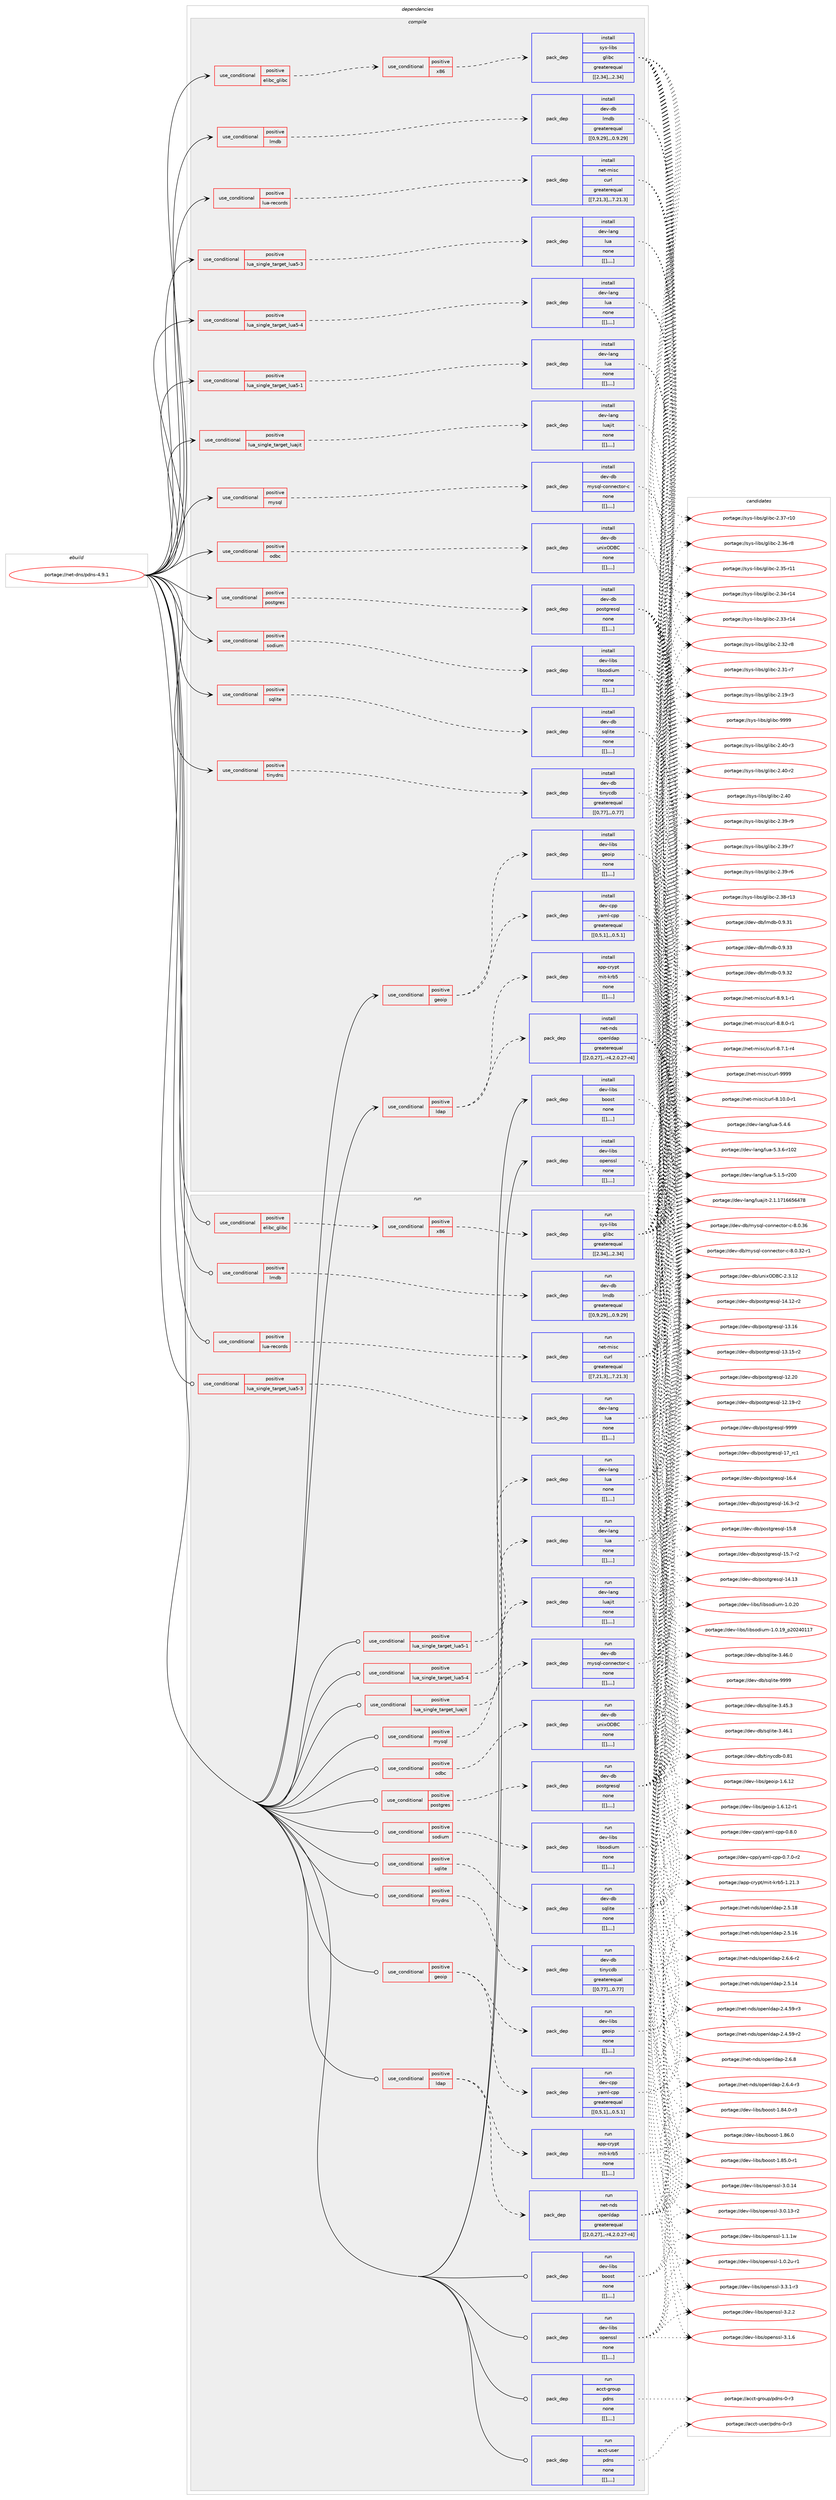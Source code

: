 digraph prolog {

# *************
# Graph options
# *************

newrank=true;
concentrate=true;
compound=true;
graph [rankdir=LR,fontname=Helvetica,fontsize=10,ranksep=1.5];#, ranksep=2.5, nodesep=0.2];
edge  [arrowhead=vee];
node  [fontname=Helvetica,fontsize=10];

# **********
# The ebuild
# **********

subgraph cluster_leftcol {
color=gray;
label=<<i>ebuild</i>>;
id [label="portage://net-dns/pdns-4.9.1", color=red, width=4, href="../net-dns/pdns-4.9.1.svg"];
}

# ****************
# The dependencies
# ****************

subgraph cluster_midcol {
color=gray;
label=<<i>dependencies</i>>;
subgraph cluster_compile {
fillcolor="#eeeeee";
style=filled;
label=<<i>compile</i>>;
subgraph cond94662 {
dependency365322 [label=<<TABLE BORDER="0" CELLBORDER="1" CELLSPACING="0" CELLPADDING="4"><TR><TD ROWSPAN="3" CELLPADDING="10">use_conditional</TD></TR><TR><TD>positive</TD></TR><TR><TD>elibc_glibc</TD></TR></TABLE>>, shape=none, color=red];
subgraph cond94663 {
dependency365323 [label=<<TABLE BORDER="0" CELLBORDER="1" CELLSPACING="0" CELLPADDING="4"><TR><TD ROWSPAN="3" CELLPADDING="10">use_conditional</TD></TR><TR><TD>positive</TD></TR><TR><TD>x86</TD></TR></TABLE>>, shape=none, color=red];
subgraph pack267907 {
dependency365324 [label=<<TABLE BORDER="0" CELLBORDER="1" CELLSPACING="0" CELLPADDING="4" WIDTH="220"><TR><TD ROWSPAN="6" CELLPADDING="30">pack_dep</TD></TR><TR><TD WIDTH="110">install</TD></TR><TR><TD>sys-libs</TD></TR><TR><TD>glibc</TD></TR><TR><TD>greaterequal</TD></TR><TR><TD>[[2,34],,,2.34]</TD></TR></TABLE>>, shape=none, color=blue];
}
dependency365323:e -> dependency365324:w [weight=20,style="dashed",arrowhead="vee"];
}
dependency365322:e -> dependency365323:w [weight=20,style="dashed",arrowhead="vee"];
}
id:e -> dependency365322:w [weight=20,style="solid",arrowhead="vee"];
subgraph cond94664 {
dependency365325 [label=<<TABLE BORDER="0" CELLBORDER="1" CELLSPACING="0" CELLPADDING="4"><TR><TD ROWSPAN="3" CELLPADDING="10">use_conditional</TD></TR><TR><TD>positive</TD></TR><TR><TD>geoip</TD></TR></TABLE>>, shape=none, color=red];
subgraph pack267908 {
dependency365326 [label=<<TABLE BORDER="0" CELLBORDER="1" CELLSPACING="0" CELLPADDING="4" WIDTH="220"><TR><TD ROWSPAN="6" CELLPADDING="30">pack_dep</TD></TR><TR><TD WIDTH="110">install</TD></TR><TR><TD>dev-cpp</TD></TR><TR><TD>yaml-cpp</TD></TR><TR><TD>greaterequal</TD></TR><TR><TD>[[0,5,1],,,0.5.1]</TD></TR></TABLE>>, shape=none, color=blue];
}
dependency365325:e -> dependency365326:w [weight=20,style="dashed",arrowhead="vee"];
subgraph pack267909 {
dependency365327 [label=<<TABLE BORDER="0" CELLBORDER="1" CELLSPACING="0" CELLPADDING="4" WIDTH="220"><TR><TD ROWSPAN="6" CELLPADDING="30">pack_dep</TD></TR><TR><TD WIDTH="110">install</TD></TR><TR><TD>dev-libs</TD></TR><TR><TD>geoip</TD></TR><TR><TD>none</TD></TR><TR><TD>[[],,,,]</TD></TR></TABLE>>, shape=none, color=blue];
}
dependency365325:e -> dependency365327:w [weight=20,style="dashed",arrowhead="vee"];
}
id:e -> dependency365325:w [weight=20,style="solid",arrowhead="vee"];
subgraph cond94665 {
dependency365328 [label=<<TABLE BORDER="0" CELLBORDER="1" CELLSPACING="0" CELLPADDING="4"><TR><TD ROWSPAN="3" CELLPADDING="10">use_conditional</TD></TR><TR><TD>positive</TD></TR><TR><TD>ldap</TD></TR></TABLE>>, shape=none, color=red];
subgraph pack267910 {
dependency365329 [label=<<TABLE BORDER="0" CELLBORDER="1" CELLSPACING="0" CELLPADDING="4" WIDTH="220"><TR><TD ROWSPAN="6" CELLPADDING="30">pack_dep</TD></TR><TR><TD WIDTH="110">install</TD></TR><TR><TD>net-nds</TD></TR><TR><TD>openldap</TD></TR><TR><TD>greaterequal</TD></TR><TR><TD>[[2,0,27],,-r4,2.0.27-r4]</TD></TR></TABLE>>, shape=none, color=blue];
}
dependency365328:e -> dependency365329:w [weight=20,style="dashed",arrowhead="vee"];
subgraph pack267911 {
dependency365330 [label=<<TABLE BORDER="0" CELLBORDER="1" CELLSPACING="0" CELLPADDING="4" WIDTH="220"><TR><TD ROWSPAN="6" CELLPADDING="30">pack_dep</TD></TR><TR><TD WIDTH="110">install</TD></TR><TR><TD>app-crypt</TD></TR><TR><TD>mit-krb5</TD></TR><TR><TD>none</TD></TR><TR><TD>[[],,,,]</TD></TR></TABLE>>, shape=none, color=blue];
}
dependency365328:e -> dependency365330:w [weight=20,style="dashed",arrowhead="vee"];
}
id:e -> dependency365328:w [weight=20,style="solid",arrowhead="vee"];
subgraph cond94666 {
dependency365331 [label=<<TABLE BORDER="0" CELLBORDER="1" CELLSPACING="0" CELLPADDING="4"><TR><TD ROWSPAN="3" CELLPADDING="10">use_conditional</TD></TR><TR><TD>positive</TD></TR><TR><TD>lmdb</TD></TR></TABLE>>, shape=none, color=red];
subgraph pack267912 {
dependency365332 [label=<<TABLE BORDER="0" CELLBORDER="1" CELLSPACING="0" CELLPADDING="4" WIDTH="220"><TR><TD ROWSPAN="6" CELLPADDING="30">pack_dep</TD></TR><TR><TD WIDTH="110">install</TD></TR><TR><TD>dev-db</TD></TR><TR><TD>lmdb</TD></TR><TR><TD>greaterequal</TD></TR><TR><TD>[[0,9,29],,,0.9.29]</TD></TR></TABLE>>, shape=none, color=blue];
}
dependency365331:e -> dependency365332:w [weight=20,style="dashed",arrowhead="vee"];
}
id:e -> dependency365331:w [weight=20,style="solid",arrowhead="vee"];
subgraph cond94667 {
dependency365333 [label=<<TABLE BORDER="0" CELLBORDER="1" CELLSPACING="0" CELLPADDING="4"><TR><TD ROWSPAN="3" CELLPADDING="10">use_conditional</TD></TR><TR><TD>positive</TD></TR><TR><TD>lua-records</TD></TR></TABLE>>, shape=none, color=red];
subgraph pack267913 {
dependency365334 [label=<<TABLE BORDER="0" CELLBORDER="1" CELLSPACING="0" CELLPADDING="4" WIDTH="220"><TR><TD ROWSPAN="6" CELLPADDING="30">pack_dep</TD></TR><TR><TD WIDTH="110">install</TD></TR><TR><TD>net-misc</TD></TR><TR><TD>curl</TD></TR><TR><TD>greaterequal</TD></TR><TR><TD>[[7,21,3],,,7.21.3]</TD></TR></TABLE>>, shape=none, color=blue];
}
dependency365333:e -> dependency365334:w [weight=20,style="dashed",arrowhead="vee"];
}
id:e -> dependency365333:w [weight=20,style="solid",arrowhead="vee"];
subgraph cond94668 {
dependency365335 [label=<<TABLE BORDER="0" CELLBORDER="1" CELLSPACING="0" CELLPADDING="4"><TR><TD ROWSPAN="3" CELLPADDING="10">use_conditional</TD></TR><TR><TD>positive</TD></TR><TR><TD>lua_single_target_lua5-1</TD></TR></TABLE>>, shape=none, color=red];
subgraph pack267914 {
dependency365336 [label=<<TABLE BORDER="0" CELLBORDER="1" CELLSPACING="0" CELLPADDING="4" WIDTH="220"><TR><TD ROWSPAN="6" CELLPADDING="30">pack_dep</TD></TR><TR><TD WIDTH="110">install</TD></TR><TR><TD>dev-lang</TD></TR><TR><TD>lua</TD></TR><TR><TD>none</TD></TR><TR><TD>[[],,,,]</TD></TR></TABLE>>, shape=none, color=blue];
}
dependency365335:e -> dependency365336:w [weight=20,style="dashed",arrowhead="vee"];
}
id:e -> dependency365335:w [weight=20,style="solid",arrowhead="vee"];
subgraph cond94669 {
dependency365337 [label=<<TABLE BORDER="0" CELLBORDER="1" CELLSPACING="0" CELLPADDING="4"><TR><TD ROWSPAN="3" CELLPADDING="10">use_conditional</TD></TR><TR><TD>positive</TD></TR><TR><TD>lua_single_target_lua5-3</TD></TR></TABLE>>, shape=none, color=red];
subgraph pack267915 {
dependency365338 [label=<<TABLE BORDER="0" CELLBORDER="1" CELLSPACING="0" CELLPADDING="4" WIDTH="220"><TR><TD ROWSPAN="6" CELLPADDING="30">pack_dep</TD></TR><TR><TD WIDTH="110">install</TD></TR><TR><TD>dev-lang</TD></TR><TR><TD>lua</TD></TR><TR><TD>none</TD></TR><TR><TD>[[],,,,]</TD></TR></TABLE>>, shape=none, color=blue];
}
dependency365337:e -> dependency365338:w [weight=20,style="dashed",arrowhead="vee"];
}
id:e -> dependency365337:w [weight=20,style="solid",arrowhead="vee"];
subgraph cond94670 {
dependency365339 [label=<<TABLE BORDER="0" CELLBORDER="1" CELLSPACING="0" CELLPADDING="4"><TR><TD ROWSPAN="3" CELLPADDING="10">use_conditional</TD></TR><TR><TD>positive</TD></TR><TR><TD>lua_single_target_lua5-4</TD></TR></TABLE>>, shape=none, color=red];
subgraph pack267916 {
dependency365340 [label=<<TABLE BORDER="0" CELLBORDER="1" CELLSPACING="0" CELLPADDING="4" WIDTH="220"><TR><TD ROWSPAN="6" CELLPADDING="30">pack_dep</TD></TR><TR><TD WIDTH="110">install</TD></TR><TR><TD>dev-lang</TD></TR><TR><TD>lua</TD></TR><TR><TD>none</TD></TR><TR><TD>[[],,,,]</TD></TR></TABLE>>, shape=none, color=blue];
}
dependency365339:e -> dependency365340:w [weight=20,style="dashed",arrowhead="vee"];
}
id:e -> dependency365339:w [weight=20,style="solid",arrowhead="vee"];
subgraph cond94671 {
dependency365341 [label=<<TABLE BORDER="0" CELLBORDER="1" CELLSPACING="0" CELLPADDING="4"><TR><TD ROWSPAN="3" CELLPADDING="10">use_conditional</TD></TR><TR><TD>positive</TD></TR><TR><TD>lua_single_target_luajit</TD></TR></TABLE>>, shape=none, color=red];
subgraph pack267917 {
dependency365342 [label=<<TABLE BORDER="0" CELLBORDER="1" CELLSPACING="0" CELLPADDING="4" WIDTH="220"><TR><TD ROWSPAN="6" CELLPADDING="30">pack_dep</TD></TR><TR><TD WIDTH="110">install</TD></TR><TR><TD>dev-lang</TD></TR><TR><TD>luajit</TD></TR><TR><TD>none</TD></TR><TR><TD>[[],,,,]</TD></TR></TABLE>>, shape=none, color=blue];
}
dependency365341:e -> dependency365342:w [weight=20,style="dashed",arrowhead="vee"];
}
id:e -> dependency365341:w [weight=20,style="solid",arrowhead="vee"];
subgraph cond94672 {
dependency365343 [label=<<TABLE BORDER="0" CELLBORDER="1" CELLSPACING="0" CELLPADDING="4"><TR><TD ROWSPAN="3" CELLPADDING="10">use_conditional</TD></TR><TR><TD>positive</TD></TR><TR><TD>mysql</TD></TR></TABLE>>, shape=none, color=red];
subgraph pack267918 {
dependency365344 [label=<<TABLE BORDER="0" CELLBORDER="1" CELLSPACING="0" CELLPADDING="4" WIDTH="220"><TR><TD ROWSPAN="6" CELLPADDING="30">pack_dep</TD></TR><TR><TD WIDTH="110">install</TD></TR><TR><TD>dev-db</TD></TR><TR><TD>mysql-connector-c</TD></TR><TR><TD>none</TD></TR><TR><TD>[[],,,,]</TD></TR></TABLE>>, shape=none, color=blue];
}
dependency365343:e -> dependency365344:w [weight=20,style="dashed",arrowhead="vee"];
}
id:e -> dependency365343:w [weight=20,style="solid",arrowhead="vee"];
subgraph cond94673 {
dependency365345 [label=<<TABLE BORDER="0" CELLBORDER="1" CELLSPACING="0" CELLPADDING="4"><TR><TD ROWSPAN="3" CELLPADDING="10">use_conditional</TD></TR><TR><TD>positive</TD></TR><TR><TD>odbc</TD></TR></TABLE>>, shape=none, color=red];
subgraph pack267919 {
dependency365346 [label=<<TABLE BORDER="0" CELLBORDER="1" CELLSPACING="0" CELLPADDING="4" WIDTH="220"><TR><TD ROWSPAN="6" CELLPADDING="30">pack_dep</TD></TR><TR><TD WIDTH="110">install</TD></TR><TR><TD>dev-db</TD></TR><TR><TD>unixODBC</TD></TR><TR><TD>none</TD></TR><TR><TD>[[],,,,]</TD></TR></TABLE>>, shape=none, color=blue];
}
dependency365345:e -> dependency365346:w [weight=20,style="dashed",arrowhead="vee"];
}
id:e -> dependency365345:w [weight=20,style="solid",arrowhead="vee"];
subgraph cond94674 {
dependency365347 [label=<<TABLE BORDER="0" CELLBORDER="1" CELLSPACING="0" CELLPADDING="4"><TR><TD ROWSPAN="3" CELLPADDING="10">use_conditional</TD></TR><TR><TD>positive</TD></TR><TR><TD>postgres</TD></TR></TABLE>>, shape=none, color=red];
subgraph pack267920 {
dependency365348 [label=<<TABLE BORDER="0" CELLBORDER="1" CELLSPACING="0" CELLPADDING="4" WIDTH="220"><TR><TD ROWSPAN="6" CELLPADDING="30">pack_dep</TD></TR><TR><TD WIDTH="110">install</TD></TR><TR><TD>dev-db</TD></TR><TR><TD>postgresql</TD></TR><TR><TD>none</TD></TR><TR><TD>[[],,,,]</TD></TR></TABLE>>, shape=none, color=blue];
}
dependency365347:e -> dependency365348:w [weight=20,style="dashed",arrowhead="vee"];
}
id:e -> dependency365347:w [weight=20,style="solid",arrowhead="vee"];
subgraph cond94675 {
dependency365349 [label=<<TABLE BORDER="0" CELLBORDER="1" CELLSPACING="0" CELLPADDING="4"><TR><TD ROWSPAN="3" CELLPADDING="10">use_conditional</TD></TR><TR><TD>positive</TD></TR><TR><TD>sodium</TD></TR></TABLE>>, shape=none, color=red];
subgraph pack267921 {
dependency365350 [label=<<TABLE BORDER="0" CELLBORDER="1" CELLSPACING="0" CELLPADDING="4" WIDTH="220"><TR><TD ROWSPAN="6" CELLPADDING="30">pack_dep</TD></TR><TR><TD WIDTH="110">install</TD></TR><TR><TD>dev-libs</TD></TR><TR><TD>libsodium</TD></TR><TR><TD>none</TD></TR><TR><TD>[[],,,,]</TD></TR></TABLE>>, shape=none, color=blue];
}
dependency365349:e -> dependency365350:w [weight=20,style="dashed",arrowhead="vee"];
}
id:e -> dependency365349:w [weight=20,style="solid",arrowhead="vee"];
subgraph cond94676 {
dependency365351 [label=<<TABLE BORDER="0" CELLBORDER="1" CELLSPACING="0" CELLPADDING="4"><TR><TD ROWSPAN="3" CELLPADDING="10">use_conditional</TD></TR><TR><TD>positive</TD></TR><TR><TD>sqlite</TD></TR></TABLE>>, shape=none, color=red];
subgraph pack267922 {
dependency365352 [label=<<TABLE BORDER="0" CELLBORDER="1" CELLSPACING="0" CELLPADDING="4" WIDTH="220"><TR><TD ROWSPAN="6" CELLPADDING="30">pack_dep</TD></TR><TR><TD WIDTH="110">install</TD></TR><TR><TD>dev-db</TD></TR><TR><TD>sqlite</TD></TR><TR><TD>none</TD></TR><TR><TD>[[],,,,]</TD></TR></TABLE>>, shape=none, color=blue];
}
dependency365351:e -> dependency365352:w [weight=20,style="dashed",arrowhead="vee"];
}
id:e -> dependency365351:w [weight=20,style="solid",arrowhead="vee"];
subgraph cond94677 {
dependency365353 [label=<<TABLE BORDER="0" CELLBORDER="1" CELLSPACING="0" CELLPADDING="4"><TR><TD ROWSPAN="3" CELLPADDING="10">use_conditional</TD></TR><TR><TD>positive</TD></TR><TR><TD>tinydns</TD></TR></TABLE>>, shape=none, color=red];
subgraph pack267923 {
dependency365354 [label=<<TABLE BORDER="0" CELLBORDER="1" CELLSPACING="0" CELLPADDING="4" WIDTH="220"><TR><TD ROWSPAN="6" CELLPADDING="30">pack_dep</TD></TR><TR><TD WIDTH="110">install</TD></TR><TR><TD>dev-db</TD></TR><TR><TD>tinycdb</TD></TR><TR><TD>greaterequal</TD></TR><TR><TD>[[0,77],,,0.77]</TD></TR></TABLE>>, shape=none, color=blue];
}
dependency365353:e -> dependency365354:w [weight=20,style="dashed",arrowhead="vee"];
}
id:e -> dependency365353:w [weight=20,style="solid",arrowhead="vee"];
subgraph pack267924 {
dependency365355 [label=<<TABLE BORDER="0" CELLBORDER="1" CELLSPACING="0" CELLPADDING="4" WIDTH="220"><TR><TD ROWSPAN="6" CELLPADDING="30">pack_dep</TD></TR><TR><TD WIDTH="110">install</TD></TR><TR><TD>dev-libs</TD></TR><TR><TD>boost</TD></TR><TR><TD>none</TD></TR><TR><TD>[[],,,,]</TD></TR></TABLE>>, shape=none, color=blue];
}
id:e -> dependency365355:w [weight=20,style="solid",arrowhead="vee"];
subgraph pack267925 {
dependency365356 [label=<<TABLE BORDER="0" CELLBORDER="1" CELLSPACING="0" CELLPADDING="4" WIDTH="220"><TR><TD ROWSPAN="6" CELLPADDING="30">pack_dep</TD></TR><TR><TD WIDTH="110">install</TD></TR><TR><TD>dev-libs</TD></TR><TR><TD>openssl</TD></TR><TR><TD>none</TD></TR><TR><TD>[[],,,,]</TD></TR></TABLE>>, shape=none, color=blue];
}
id:e -> dependency365356:w [weight=20,style="solid",arrowhead="vee"];
}
subgraph cluster_compileandrun {
fillcolor="#eeeeee";
style=filled;
label=<<i>compile and run</i>>;
}
subgraph cluster_run {
fillcolor="#eeeeee";
style=filled;
label=<<i>run</i>>;
subgraph cond94678 {
dependency365357 [label=<<TABLE BORDER="0" CELLBORDER="1" CELLSPACING="0" CELLPADDING="4"><TR><TD ROWSPAN="3" CELLPADDING="10">use_conditional</TD></TR><TR><TD>positive</TD></TR><TR><TD>elibc_glibc</TD></TR></TABLE>>, shape=none, color=red];
subgraph cond94679 {
dependency365358 [label=<<TABLE BORDER="0" CELLBORDER="1" CELLSPACING="0" CELLPADDING="4"><TR><TD ROWSPAN="3" CELLPADDING="10">use_conditional</TD></TR><TR><TD>positive</TD></TR><TR><TD>x86</TD></TR></TABLE>>, shape=none, color=red];
subgraph pack267926 {
dependency365359 [label=<<TABLE BORDER="0" CELLBORDER="1" CELLSPACING="0" CELLPADDING="4" WIDTH="220"><TR><TD ROWSPAN="6" CELLPADDING="30">pack_dep</TD></TR><TR><TD WIDTH="110">run</TD></TR><TR><TD>sys-libs</TD></TR><TR><TD>glibc</TD></TR><TR><TD>greaterequal</TD></TR><TR><TD>[[2,34],,,2.34]</TD></TR></TABLE>>, shape=none, color=blue];
}
dependency365358:e -> dependency365359:w [weight=20,style="dashed",arrowhead="vee"];
}
dependency365357:e -> dependency365358:w [weight=20,style="dashed",arrowhead="vee"];
}
id:e -> dependency365357:w [weight=20,style="solid",arrowhead="odot"];
subgraph cond94680 {
dependency365360 [label=<<TABLE BORDER="0" CELLBORDER="1" CELLSPACING="0" CELLPADDING="4"><TR><TD ROWSPAN="3" CELLPADDING="10">use_conditional</TD></TR><TR><TD>positive</TD></TR><TR><TD>geoip</TD></TR></TABLE>>, shape=none, color=red];
subgraph pack267927 {
dependency365361 [label=<<TABLE BORDER="0" CELLBORDER="1" CELLSPACING="0" CELLPADDING="4" WIDTH="220"><TR><TD ROWSPAN="6" CELLPADDING="30">pack_dep</TD></TR><TR><TD WIDTH="110">run</TD></TR><TR><TD>dev-cpp</TD></TR><TR><TD>yaml-cpp</TD></TR><TR><TD>greaterequal</TD></TR><TR><TD>[[0,5,1],,,0.5.1]</TD></TR></TABLE>>, shape=none, color=blue];
}
dependency365360:e -> dependency365361:w [weight=20,style="dashed",arrowhead="vee"];
subgraph pack267928 {
dependency365362 [label=<<TABLE BORDER="0" CELLBORDER="1" CELLSPACING="0" CELLPADDING="4" WIDTH="220"><TR><TD ROWSPAN="6" CELLPADDING="30">pack_dep</TD></TR><TR><TD WIDTH="110">run</TD></TR><TR><TD>dev-libs</TD></TR><TR><TD>geoip</TD></TR><TR><TD>none</TD></TR><TR><TD>[[],,,,]</TD></TR></TABLE>>, shape=none, color=blue];
}
dependency365360:e -> dependency365362:w [weight=20,style="dashed",arrowhead="vee"];
}
id:e -> dependency365360:w [weight=20,style="solid",arrowhead="odot"];
subgraph cond94681 {
dependency365363 [label=<<TABLE BORDER="0" CELLBORDER="1" CELLSPACING="0" CELLPADDING="4"><TR><TD ROWSPAN="3" CELLPADDING="10">use_conditional</TD></TR><TR><TD>positive</TD></TR><TR><TD>ldap</TD></TR></TABLE>>, shape=none, color=red];
subgraph pack267929 {
dependency365364 [label=<<TABLE BORDER="0" CELLBORDER="1" CELLSPACING="0" CELLPADDING="4" WIDTH="220"><TR><TD ROWSPAN="6" CELLPADDING="30">pack_dep</TD></TR><TR><TD WIDTH="110">run</TD></TR><TR><TD>net-nds</TD></TR><TR><TD>openldap</TD></TR><TR><TD>greaterequal</TD></TR><TR><TD>[[2,0,27],,-r4,2.0.27-r4]</TD></TR></TABLE>>, shape=none, color=blue];
}
dependency365363:e -> dependency365364:w [weight=20,style="dashed",arrowhead="vee"];
subgraph pack267930 {
dependency365365 [label=<<TABLE BORDER="0" CELLBORDER="1" CELLSPACING="0" CELLPADDING="4" WIDTH="220"><TR><TD ROWSPAN="6" CELLPADDING="30">pack_dep</TD></TR><TR><TD WIDTH="110">run</TD></TR><TR><TD>app-crypt</TD></TR><TR><TD>mit-krb5</TD></TR><TR><TD>none</TD></TR><TR><TD>[[],,,,]</TD></TR></TABLE>>, shape=none, color=blue];
}
dependency365363:e -> dependency365365:w [weight=20,style="dashed",arrowhead="vee"];
}
id:e -> dependency365363:w [weight=20,style="solid",arrowhead="odot"];
subgraph cond94682 {
dependency365366 [label=<<TABLE BORDER="0" CELLBORDER="1" CELLSPACING="0" CELLPADDING="4"><TR><TD ROWSPAN="3" CELLPADDING="10">use_conditional</TD></TR><TR><TD>positive</TD></TR><TR><TD>lmdb</TD></TR></TABLE>>, shape=none, color=red];
subgraph pack267931 {
dependency365367 [label=<<TABLE BORDER="0" CELLBORDER="1" CELLSPACING="0" CELLPADDING="4" WIDTH="220"><TR><TD ROWSPAN="6" CELLPADDING="30">pack_dep</TD></TR><TR><TD WIDTH="110">run</TD></TR><TR><TD>dev-db</TD></TR><TR><TD>lmdb</TD></TR><TR><TD>greaterequal</TD></TR><TR><TD>[[0,9,29],,,0.9.29]</TD></TR></TABLE>>, shape=none, color=blue];
}
dependency365366:e -> dependency365367:w [weight=20,style="dashed",arrowhead="vee"];
}
id:e -> dependency365366:w [weight=20,style="solid",arrowhead="odot"];
subgraph cond94683 {
dependency365368 [label=<<TABLE BORDER="0" CELLBORDER="1" CELLSPACING="0" CELLPADDING="4"><TR><TD ROWSPAN="3" CELLPADDING="10">use_conditional</TD></TR><TR><TD>positive</TD></TR><TR><TD>lua-records</TD></TR></TABLE>>, shape=none, color=red];
subgraph pack267932 {
dependency365369 [label=<<TABLE BORDER="0" CELLBORDER="1" CELLSPACING="0" CELLPADDING="4" WIDTH="220"><TR><TD ROWSPAN="6" CELLPADDING="30">pack_dep</TD></TR><TR><TD WIDTH="110">run</TD></TR><TR><TD>net-misc</TD></TR><TR><TD>curl</TD></TR><TR><TD>greaterequal</TD></TR><TR><TD>[[7,21,3],,,7.21.3]</TD></TR></TABLE>>, shape=none, color=blue];
}
dependency365368:e -> dependency365369:w [weight=20,style="dashed",arrowhead="vee"];
}
id:e -> dependency365368:w [weight=20,style="solid",arrowhead="odot"];
subgraph cond94684 {
dependency365370 [label=<<TABLE BORDER="0" CELLBORDER="1" CELLSPACING="0" CELLPADDING="4"><TR><TD ROWSPAN="3" CELLPADDING="10">use_conditional</TD></TR><TR><TD>positive</TD></TR><TR><TD>lua_single_target_lua5-1</TD></TR></TABLE>>, shape=none, color=red];
subgraph pack267933 {
dependency365371 [label=<<TABLE BORDER="0" CELLBORDER="1" CELLSPACING="0" CELLPADDING="4" WIDTH="220"><TR><TD ROWSPAN="6" CELLPADDING="30">pack_dep</TD></TR><TR><TD WIDTH="110">run</TD></TR><TR><TD>dev-lang</TD></TR><TR><TD>lua</TD></TR><TR><TD>none</TD></TR><TR><TD>[[],,,,]</TD></TR></TABLE>>, shape=none, color=blue];
}
dependency365370:e -> dependency365371:w [weight=20,style="dashed",arrowhead="vee"];
}
id:e -> dependency365370:w [weight=20,style="solid",arrowhead="odot"];
subgraph cond94685 {
dependency365372 [label=<<TABLE BORDER="0" CELLBORDER="1" CELLSPACING="0" CELLPADDING="4"><TR><TD ROWSPAN="3" CELLPADDING="10">use_conditional</TD></TR><TR><TD>positive</TD></TR><TR><TD>lua_single_target_lua5-3</TD></TR></TABLE>>, shape=none, color=red];
subgraph pack267934 {
dependency365373 [label=<<TABLE BORDER="0" CELLBORDER="1" CELLSPACING="0" CELLPADDING="4" WIDTH="220"><TR><TD ROWSPAN="6" CELLPADDING="30">pack_dep</TD></TR><TR><TD WIDTH="110">run</TD></TR><TR><TD>dev-lang</TD></TR><TR><TD>lua</TD></TR><TR><TD>none</TD></TR><TR><TD>[[],,,,]</TD></TR></TABLE>>, shape=none, color=blue];
}
dependency365372:e -> dependency365373:w [weight=20,style="dashed",arrowhead="vee"];
}
id:e -> dependency365372:w [weight=20,style="solid",arrowhead="odot"];
subgraph cond94686 {
dependency365374 [label=<<TABLE BORDER="0" CELLBORDER="1" CELLSPACING="0" CELLPADDING="4"><TR><TD ROWSPAN="3" CELLPADDING="10">use_conditional</TD></TR><TR><TD>positive</TD></TR><TR><TD>lua_single_target_lua5-4</TD></TR></TABLE>>, shape=none, color=red];
subgraph pack267935 {
dependency365375 [label=<<TABLE BORDER="0" CELLBORDER="1" CELLSPACING="0" CELLPADDING="4" WIDTH="220"><TR><TD ROWSPAN="6" CELLPADDING="30">pack_dep</TD></TR><TR><TD WIDTH="110">run</TD></TR><TR><TD>dev-lang</TD></TR><TR><TD>lua</TD></TR><TR><TD>none</TD></TR><TR><TD>[[],,,,]</TD></TR></TABLE>>, shape=none, color=blue];
}
dependency365374:e -> dependency365375:w [weight=20,style="dashed",arrowhead="vee"];
}
id:e -> dependency365374:w [weight=20,style="solid",arrowhead="odot"];
subgraph cond94687 {
dependency365376 [label=<<TABLE BORDER="0" CELLBORDER="1" CELLSPACING="0" CELLPADDING="4"><TR><TD ROWSPAN="3" CELLPADDING="10">use_conditional</TD></TR><TR><TD>positive</TD></TR><TR><TD>lua_single_target_luajit</TD></TR></TABLE>>, shape=none, color=red];
subgraph pack267936 {
dependency365377 [label=<<TABLE BORDER="0" CELLBORDER="1" CELLSPACING="0" CELLPADDING="4" WIDTH="220"><TR><TD ROWSPAN="6" CELLPADDING="30">pack_dep</TD></TR><TR><TD WIDTH="110">run</TD></TR><TR><TD>dev-lang</TD></TR><TR><TD>luajit</TD></TR><TR><TD>none</TD></TR><TR><TD>[[],,,,]</TD></TR></TABLE>>, shape=none, color=blue];
}
dependency365376:e -> dependency365377:w [weight=20,style="dashed",arrowhead="vee"];
}
id:e -> dependency365376:w [weight=20,style="solid",arrowhead="odot"];
subgraph cond94688 {
dependency365378 [label=<<TABLE BORDER="0" CELLBORDER="1" CELLSPACING="0" CELLPADDING="4"><TR><TD ROWSPAN="3" CELLPADDING="10">use_conditional</TD></TR><TR><TD>positive</TD></TR><TR><TD>mysql</TD></TR></TABLE>>, shape=none, color=red];
subgraph pack267937 {
dependency365379 [label=<<TABLE BORDER="0" CELLBORDER="1" CELLSPACING="0" CELLPADDING="4" WIDTH="220"><TR><TD ROWSPAN="6" CELLPADDING="30">pack_dep</TD></TR><TR><TD WIDTH="110">run</TD></TR><TR><TD>dev-db</TD></TR><TR><TD>mysql-connector-c</TD></TR><TR><TD>none</TD></TR><TR><TD>[[],,,,]</TD></TR></TABLE>>, shape=none, color=blue];
}
dependency365378:e -> dependency365379:w [weight=20,style="dashed",arrowhead="vee"];
}
id:e -> dependency365378:w [weight=20,style="solid",arrowhead="odot"];
subgraph cond94689 {
dependency365380 [label=<<TABLE BORDER="0" CELLBORDER="1" CELLSPACING="0" CELLPADDING="4"><TR><TD ROWSPAN="3" CELLPADDING="10">use_conditional</TD></TR><TR><TD>positive</TD></TR><TR><TD>odbc</TD></TR></TABLE>>, shape=none, color=red];
subgraph pack267938 {
dependency365381 [label=<<TABLE BORDER="0" CELLBORDER="1" CELLSPACING="0" CELLPADDING="4" WIDTH="220"><TR><TD ROWSPAN="6" CELLPADDING="30">pack_dep</TD></TR><TR><TD WIDTH="110">run</TD></TR><TR><TD>dev-db</TD></TR><TR><TD>unixODBC</TD></TR><TR><TD>none</TD></TR><TR><TD>[[],,,,]</TD></TR></TABLE>>, shape=none, color=blue];
}
dependency365380:e -> dependency365381:w [weight=20,style="dashed",arrowhead="vee"];
}
id:e -> dependency365380:w [weight=20,style="solid",arrowhead="odot"];
subgraph cond94690 {
dependency365382 [label=<<TABLE BORDER="0" CELLBORDER="1" CELLSPACING="0" CELLPADDING="4"><TR><TD ROWSPAN="3" CELLPADDING="10">use_conditional</TD></TR><TR><TD>positive</TD></TR><TR><TD>postgres</TD></TR></TABLE>>, shape=none, color=red];
subgraph pack267939 {
dependency365383 [label=<<TABLE BORDER="0" CELLBORDER="1" CELLSPACING="0" CELLPADDING="4" WIDTH="220"><TR><TD ROWSPAN="6" CELLPADDING="30">pack_dep</TD></TR><TR><TD WIDTH="110">run</TD></TR><TR><TD>dev-db</TD></TR><TR><TD>postgresql</TD></TR><TR><TD>none</TD></TR><TR><TD>[[],,,,]</TD></TR></TABLE>>, shape=none, color=blue];
}
dependency365382:e -> dependency365383:w [weight=20,style="dashed",arrowhead="vee"];
}
id:e -> dependency365382:w [weight=20,style="solid",arrowhead="odot"];
subgraph cond94691 {
dependency365384 [label=<<TABLE BORDER="0" CELLBORDER="1" CELLSPACING="0" CELLPADDING="4"><TR><TD ROWSPAN="3" CELLPADDING="10">use_conditional</TD></TR><TR><TD>positive</TD></TR><TR><TD>sodium</TD></TR></TABLE>>, shape=none, color=red];
subgraph pack267940 {
dependency365385 [label=<<TABLE BORDER="0" CELLBORDER="1" CELLSPACING="0" CELLPADDING="4" WIDTH="220"><TR><TD ROWSPAN="6" CELLPADDING="30">pack_dep</TD></TR><TR><TD WIDTH="110">run</TD></TR><TR><TD>dev-libs</TD></TR><TR><TD>libsodium</TD></TR><TR><TD>none</TD></TR><TR><TD>[[],,,,]</TD></TR></TABLE>>, shape=none, color=blue];
}
dependency365384:e -> dependency365385:w [weight=20,style="dashed",arrowhead="vee"];
}
id:e -> dependency365384:w [weight=20,style="solid",arrowhead="odot"];
subgraph cond94692 {
dependency365386 [label=<<TABLE BORDER="0" CELLBORDER="1" CELLSPACING="0" CELLPADDING="4"><TR><TD ROWSPAN="3" CELLPADDING="10">use_conditional</TD></TR><TR><TD>positive</TD></TR><TR><TD>sqlite</TD></TR></TABLE>>, shape=none, color=red];
subgraph pack267941 {
dependency365387 [label=<<TABLE BORDER="0" CELLBORDER="1" CELLSPACING="0" CELLPADDING="4" WIDTH="220"><TR><TD ROWSPAN="6" CELLPADDING="30">pack_dep</TD></TR><TR><TD WIDTH="110">run</TD></TR><TR><TD>dev-db</TD></TR><TR><TD>sqlite</TD></TR><TR><TD>none</TD></TR><TR><TD>[[],,,,]</TD></TR></TABLE>>, shape=none, color=blue];
}
dependency365386:e -> dependency365387:w [weight=20,style="dashed",arrowhead="vee"];
}
id:e -> dependency365386:w [weight=20,style="solid",arrowhead="odot"];
subgraph cond94693 {
dependency365388 [label=<<TABLE BORDER="0" CELLBORDER="1" CELLSPACING="0" CELLPADDING="4"><TR><TD ROWSPAN="3" CELLPADDING="10">use_conditional</TD></TR><TR><TD>positive</TD></TR><TR><TD>tinydns</TD></TR></TABLE>>, shape=none, color=red];
subgraph pack267942 {
dependency365389 [label=<<TABLE BORDER="0" CELLBORDER="1" CELLSPACING="0" CELLPADDING="4" WIDTH="220"><TR><TD ROWSPAN="6" CELLPADDING="30">pack_dep</TD></TR><TR><TD WIDTH="110">run</TD></TR><TR><TD>dev-db</TD></TR><TR><TD>tinycdb</TD></TR><TR><TD>greaterequal</TD></TR><TR><TD>[[0,77],,,0.77]</TD></TR></TABLE>>, shape=none, color=blue];
}
dependency365388:e -> dependency365389:w [weight=20,style="dashed",arrowhead="vee"];
}
id:e -> dependency365388:w [weight=20,style="solid",arrowhead="odot"];
subgraph pack267943 {
dependency365390 [label=<<TABLE BORDER="0" CELLBORDER="1" CELLSPACING="0" CELLPADDING="4" WIDTH="220"><TR><TD ROWSPAN="6" CELLPADDING="30">pack_dep</TD></TR><TR><TD WIDTH="110">run</TD></TR><TR><TD>acct-group</TD></TR><TR><TD>pdns</TD></TR><TR><TD>none</TD></TR><TR><TD>[[],,,,]</TD></TR></TABLE>>, shape=none, color=blue];
}
id:e -> dependency365390:w [weight=20,style="solid",arrowhead="odot"];
subgraph pack267944 {
dependency365391 [label=<<TABLE BORDER="0" CELLBORDER="1" CELLSPACING="0" CELLPADDING="4" WIDTH="220"><TR><TD ROWSPAN="6" CELLPADDING="30">pack_dep</TD></TR><TR><TD WIDTH="110">run</TD></TR><TR><TD>acct-user</TD></TR><TR><TD>pdns</TD></TR><TR><TD>none</TD></TR><TR><TD>[[],,,,]</TD></TR></TABLE>>, shape=none, color=blue];
}
id:e -> dependency365391:w [weight=20,style="solid",arrowhead="odot"];
subgraph pack267945 {
dependency365392 [label=<<TABLE BORDER="0" CELLBORDER="1" CELLSPACING="0" CELLPADDING="4" WIDTH="220"><TR><TD ROWSPAN="6" CELLPADDING="30">pack_dep</TD></TR><TR><TD WIDTH="110">run</TD></TR><TR><TD>dev-libs</TD></TR><TR><TD>boost</TD></TR><TR><TD>none</TD></TR><TR><TD>[[],,,,]</TD></TR></TABLE>>, shape=none, color=blue];
}
id:e -> dependency365392:w [weight=20,style="solid",arrowhead="odot"];
subgraph pack267946 {
dependency365393 [label=<<TABLE BORDER="0" CELLBORDER="1" CELLSPACING="0" CELLPADDING="4" WIDTH="220"><TR><TD ROWSPAN="6" CELLPADDING="30">pack_dep</TD></TR><TR><TD WIDTH="110">run</TD></TR><TR><TD>dev-libs</TD></TR><TR><TD>openssl</TD></TR><TR><TD>none</TD></TR><TR><TD>[[],,,,]</TD></TR></TABLE>>, shape=none, color=blue];
}
id:e -> dependency365393:w [weight=20,style="solid",arrowhead="odot"];
}
}

# **************
# The candidates
# **************

subgraph cluster_choices {
rank=same;
color=gray;
label=<<i>candidates</i>>;

subgraph choice267907 {
color=black;
nodesep=1;
choice11512111545108105981154710310810598994557575757 [label="portage://sys-libs/glibc-9999", color=red, width=4,href="../sys-libs/glibc-9999.svg"];
choice115121115451081059811547103108105989945504652484511451 [label="portage://sys-libs/glibc-2.40-r3", color=red, width=4,href="../sys-libs/glibc-2.40-r3.svg"];
choice115121115451081059811547103108105989945504652484511450 [label="portage://sys-libs/glibc-2.40-r2", color=red, width=4,href="../sys-libs/glibc-2.40-r2.svg"];
choice11512111545108105981154710310810598994550465248 [label="portage://sys-libs/glibc-2.40", color=red, width=4,href="../sys-libs/glibc-2.40.svg"];
choice115121115451081059811547103108105989945504651574511457 [label="portage://sys-libs/glibc-2.39-r9", color=red, width=4,href="../sys-libs/glibc-2.39-r9.svg"];
choice115121115451081059811547103108105989945504651574511455 [label="portage://sys-libs/glibc-2.39-r7", color=red, width=4,href="../sys-libs/glibc-2.39-r7.svg"];
choice115121115451081059811547103108105989945504651574511454 [label="portage://sys-libs/glibc-2.39-r6", color=red, width=4,href="../sys-libs/glibc-2.39-r6.svg"];
choice11512111545108105981154710310810598994550465156451144951 [label="portage://sys-libs/glibc-2.38-r13", color=red, width=4,href="../sys-libs/glibc-2.38-r13.svg"];
choice11512111545108105981154710310810598994550465155451144948 [label="portage://sys-libs/glibc-2.37-r10", color=red, width=4,href="../sys-libs/glibc-2.37-r10.svg"];
choice115121115451081059811547103108105989945504651544511456 [label="portage://sys-libs/glibc-2.36-r8", color=red, width=4,href="../sys-libs/glibc-2.36-r8.svg"];
choice11512111545108105981154710310810598994550465153451144949 [label="portage://sys-libs/glibc-2.35-r11", color=red, width=4,href="../sys-libs/glibc-2.35-r11.svg"];
choice11512111545108105981154710310810598994550465152451144952 [label="portage://sys-libs/glibc-2.34-r14", color=red, width=4,href="../sys-libs/glibc-2.34-r14.svg"];
choice11512111545108105981154710310810598994550465151451144952 [label="portage://sys-libs/glibc-2.33-r14", color=red, width=4,href="../sys-libs/glibc-2.33-r14.svg"];
choice115121115451081059811547103108105989945504651504511456 [label="portage://sys-libs/glibc-2.32-r8", color=red, width=4,href="../sys-libs/glibc-2.32-r8.svg"];
choice115121115451081059811547103108105989945504651494511455 [label="portage://sys-libs/glibc-2.31-r7", color=red, width=4,href="../sys-libs/glibc-2.31-r7.svg"];
choice115121115451081059811547103108105989945504649574511451 [label="portage://sys-libs/glibc-2.19-r3", color=red, width=4,href="../sys-libs/glibc-2.19-r3.svg"];
dependency365324:e -> choice11512111545108105981154710310810598994557575757:w [style=dotted,weight="100"];
dependency365324:e -> choice115121115451081059811547103108105989945504652484511451:w [style=dotted,weight="100"];
dependency365324:e -> choice115121115451081059811547103108105989945504652484511450:w [style=dotted,weight="100"];
dependency365324:e -> choice11512111545108105981154710310810598994550465248:w [style=dotted,weight="100"];
dependency365324:e -> choice115121115451081059811547103108105989945504651574511457:w [style=dotted,weight="100"];
dependency365324:e -> choice115121115451081059811547103108105989945504651574511455:w [style=dotted,weight="100"];
dependency365324:e -> choice115121115451081059811547103108105989945504651574511454:w [style=dotted,weight="100"];
dependency365324:e -> choice11512111545108105981154710310810598994550465156451144951:w [style=dotted,weight="100"];
dependency365324:e -> choice11512111545108105981154710310810598994550465155451144948:w [style=dotted,weight="100"];
dependency365324:e -> choice115121115451081059811547103108105989945504651544511456:w [style=dotted,weight="100"];
dependency365324:e -> choice11512111545108105981154710310810598994550465153451144949:w [style=dotted,weight="100"];
dependency365324:e -> choice11512111545108105981154710310810598994550465152451144952:w [style=dotted,weight="100"];
dependency365324:e -> choice11512111545108105981154710310810598994550465151451144952:w [style=dotted,weight="100"];
dependency365324:e -> choice115121115451081059811547103108105989945504651504511456:w [style=dotted,weight="100"];
dependency365324:e -> choice115121115451081059811547103108105989945504651494511455:w [style=dotted,weight="100"];
dependency365324:e -> choice115121115451081059811547103108105989945504649574511451:w [style=dotted,weight="100"];
}
subgraph choice267908 {
color=black;
nodesep=1;
choice100101118459911211247121971091084599112112454846564648 [label="portage://dev-cpp/yaml-cpp-0.8.0", color=red, width=4,href="../dev-cpp/yaml-cpp-0.8.0.svg"];
choice1001011184599112112471219710910845991121124548465546484511450 [label="portage://dev-cpp/yaml-cpp-0.7.0-r2", color=red, width=4,href="../dev-cpp/yaml-cpp-0.7.0-r2.svg"];
dependency365326:e -> choice100101118459911211247121971091084599112112454846564648:w [style=dotted,weight="100"];
dependency365326:e -> choice1001011184599112112471219710910845991121124548465546484511450:w [style=dotted,weight="100"];
}
subgraph choice267909 {
color=black;
nodesep=1;
choice100101118451081059811547103101111105112454946544649504511449 [label="portage://dev-libs/geoip-1.6.12-r1", color=red, width=4,href="../dev-libs/geoip-1.6.12-r1.svg"];
choice10010111845108105981154710310111110511245494654464950 [label="portage://dev-libs/geoip-1.6.12", color=red, width=4,href="../dev-libs/geoip-1.6.12.svg"];
dependency365327:e -> choice100101118451081059811547103101111105112454946544649504511449:w [style=dotted,weight="100"];
dependency365327:e -> choice10010111845108105981154710310111110511245494654464950:w [style=dotted,weight="100"];
}
subgraph choice267910 {
color=black;
nodesep=1;
choice110101116451101001154711111210111010810097112455046544656 [label="portage://net-nds/openldap-2.6.8", color=red, width=4,href="../net-nds/openldap-2.6.8.svg"];
choice1101011164511010011547111112101110108100971124550465446544511450 [label="portage://net-nds/openldap-2.6.6-r2", color=red, width=4,href="../net-nds/openldap-2.6.6-r2.svg"];
choice1101011164511010011547111112101110108100971124550465446524511451 [label="portage://net-nds/openldap-2.6.4-r3", color=red, width=4,href="../net-nds/openldap-2.6.4-r3.svg"];
choice11010111645110100115471111121011101081009711245504653464956 [label="portage://net-nds/openldap-2.5.18", color=red, width=4,href="../net-nds/openldap-2.5.18.svg"];
choice11010111645110100115471111121011101081009711245504653464954 [label="portage://net-nds/openldap-2.5.16", color=red, width=4,href="../net-nds/openldap-2.5.16.svg"];
choice11010111645110100115471111121011101081009711245504653464952 [label="portage://net-nds/openldap-2.5.14", color=red, width=4,href="../net-nds/openldap-2.5.14.svg"];
choice110101116451101001154711111210111010810097112455046524653574511451 [label="portage://net-nds/openldap-2.4.59-r3", color=red, width=4,href="../net-nds/openldap-2.4.59-r3.svg"];
choice110101116451101001154711111210111010810097112455046524653574511450 [label="portage://net-nds/openldap-2.4.59-r2", color=red, width=4,href="../net-nds/openldap-2.4.59-r2.svg"];
dependency365329:e -> choice110101116451101001154711111210111010810097112455046544656:w [style=dotted,weight="100"];
dependency365329:e -> choice1101011164511010011547111112101110108100971124550465446544511450:w [style=dotted,weight="100"];
dependency365329:e -> choice1101011164511010011547111112101110108100971124550465446524511451:w [style=dotted,weight="100"];
dependency365329:e -> choice11010111645110100115471111121011101081009711245504653464956:w [style=dotted,weight="100"];
dependency365329:e -> choice11010111645110100115471111121011101081009711245504653464954:w [style=dotted,weight="100"];
dependency365329:e -> choice11010111645110100115471111121011101081009711245504653464952:w [style=dotted,weight="100"];
dependency365329:e -> choice110101116451101001154711111210111010810097112455046524653574511451:w [style=dotted,weight="100"];
dependency365329:e -> choice110101116451101001154711111210111010810097112455046524653574511450:w [style=dotted,weight="100"];
}
subgraph choice267911 {
color=black;
nodesep=1;
choice9711211245991141211121164710910511645107114985345494650494651 [label="portage://app-crypt/mit-krb5-1.21.3", color=red, width=4,href="../app-crypt/mit-krb5-1.21.3.svg"];
dependency365330:e -> choice9711211245991141211121164710910511645107114985345494650494651:w [style=dotted,weight="100"];
}
subgraph choice267912 {
color=black;
nodesep=1;
choice1001011184510098471081091009845484657465151 [label="portage://dev-db/lmdb-0.9.33", color=red, width=4,href="../dev-db/lmdb-0.9.33.svg"];
choice1001011184510098471081091009845484657465150 [label="portage://dev-db/lmdb-0.9.32", color=red, width=4,href="../dev-db/lmdb-0.9.32.svg"];
choice1001011184510098471081091009845484657465149 [label="portage://dev-db/lmdb-0.9.31", color=red, width=4,href="../dev-db/lmdb-0.9.31.svg"];
dependency365332:e -> choice1001011184510098471081091009845484657465151:w [style=dotted,weight="100"];
dependency365332:e -> choice1001011184510098471081091009845484657465150:w [style=dotted,weight="100"];
dependency365332:e -> choice1001011184510098471081091009845484657465149:w [style=dotted,weight="100"];
}
subgraph choice267913 {
color=black;
nodesep=1;
choice110101116451091051159947991171141084557575757 [label="portage://net-misc/curl-9999", color=red, width=4,href="../net-misc/curl-9999.svg"];
choice11010111645109105115994799117114108455646494846484511449 [label="portage://net-misc/curl-8.10.0-r1", color=red, width=4,href="../net-misc/curl-8.10.0-r1.svg"];
choice110101116451091051159947991171141084556465746494511449 [label="portage://net-misc/curl-8.9.1-r1", color=red, width=4,href="../net-misc/curl-8.9.1-r1.svg"];
choice110101116451091051159947991171141084556465646484511449 [label="portage://net-misc/curl-8.8.0-r1", color=red, width=4,href="../net-misc/curl-8.8.0-r1.svg"];
choice110101116451091051159947991171141084556465546494511452 [label="portage://net-misc/curl-8.7.1-r4", color=red, width=4,href="../net-misc/curl-8.7.1-r4.svg"];
dependency365334:e -> choice110101116451091051159947991171141084557575757:w [style=dotted,weight="100"];
dependency365334:e -> choice11010111645109105115994799117114108455646494846484511449:w [style=dotted,weight="100"];
dependency365334:e -> choice110101116451091051159947991171141084556465746494511449:w [style=dotted,weight="100"];
dependency365334:e -> choice110101116451091051159947991171141084556465646484511449:w [style=dotted,weight="100"];
dependency365334:e -> choice110101116451091051159947991171141084556465546494511452:w [style=dotted,weight="100"];
}
subgraph choice267914 {
color=black;
nodesep=1;
choice10010111845108971101034710811797455346524654 [label="portage://dev-lang/lua-5.4.6", color=red, width=4,href="../dev-lang/lua-5.4.6.svg"];
choice1001011184510897110103471081179745534651465445114494850 [label="portage://dev-lang/lua-5.3.6-r102", color=red, width=4,href="../dev-lang/lua-5.3.6-r102.svg"];
choice1001011184510897110103471081179745534649465345114504848 [label="portage://dev-lang/lua-5.1.5-r200", color=red, width=4,href="../dev-lang/lua-5.1.5-r200.svg"];
dependency365336:e -> choice10010111845108971101034710811797455346524654:w [style=dotted,weight="100"];
dependency365336:e -> choice1001011184510897110103471081179745534651465445114494850:w [style=dotted,weight="100"];
dependency365336:e -> choice1001011184510897110103471081179745534649465345114504848:w [style=dotted,weight="100"];
}
subgraph choice267915 {
color=black;
nodesep=1;
choice10010111845108971101034710811797455346524654 [label="portage://dev-lang/lua-5.4.6", color=red, width=4,href="../dev-lang/lua-5.4.6.svg"];
choice1001011184510897110103471081179745534651465445114494850 [label="portage://dev-lang/lua-5.3.6-r102", color=red, width=4,href="../dev-lang/lua-5.3.6-r102.svg"];
choice1001011184510897110103471081179745534649465345114504848 [label="portage://dev-lang/lua-5.1.5-r200", color=red, width=4,href="../dev-lang/lua-5.1.5-r200.svg"];
dependency365338:e -> choice10010111845108971101034710811797455346524654:w [style=dotted,weight="100"];
dependency365338:e -> choice1001011184510897110103471081179745534651465445114494850:w [style=dotted,weight="100"];
dependency365338:e -> choice1001011184510897110103471081179745534649465345114504848:w [style=dotted,weight="100"];
}
subgraph choice267916 {
color=black;
nodesep=1;
choice10010111845108971101034710811797455346524654 [label="portage://dev-lang/lua-5.4.6", color=red, width=4,href="../dev-lang/lua-5.4.6.svg"];
choice1001011184510897110103471081179745534651465445114494850 [label="portage://dev-lang/lua-5.3.6-r102", color=red, width=4,href="../dev-lang/lua-5.3.6-r102.svg"];
choice1001011184510897110103471081179745534649465345114504848 [label="portage://dev-lang/lua-5.1.5-r200", color=red, width=4,href="../dev-lang/lua-5.1.5-r200.svg"];
dependency365340:e -> choice10010111845108971101034710811797455346524654:w [style=dotted,weight="100"];
dependency365340:e -> choice1001011184510897110103471081179745534651465445114494850:w [style=dotted,weight="100"];
dependency365340:e -> choice1001011184510897110103471081179745534649465345114504848:w [style=dotted,weight="100"];
}
subgraph choice267917 {
color=black;
nodesep=1;
choice10010111845108971101034710811797106105116455046494649554954545354525556 [label="portage://dev-lang/luajit-2.1.1716656478", color=red, width=4,href="../dev-lang/luajit-2.1.1716656478.svg"];
dependency365342:e -> choice10010111845108971101034710811797106105116455046494649554954545354525556:w [style=dotted,weight="100"];
}
subgraph choice267918 {
color=black;
nodesep=1;
choice100101118451009847109121115113108459911111011010199116111114459945564648465154 [label="portage://dev-db/mysql-connector-c-8.0.36", color=red, width=4,href="../dev-db/mysql-connector-c-8.0.36.svg"];
choice1001011184510098471091211151131084599111110110101991161111144599455646484651504511449 [label="portage://dev-db/mysql-connector-c-8.0.32-r1", color=red, width=4,href="../dev-db/mysql-connector-c-8.0.32-r1.svg"];
dependency365344:e -> choice100101118451009847109121115113108459911111011010199116111114459945564648465154:w [style=dotted,weight="100"];
dependency365344:e -> choice1001011184510098471091211151131084599111110110101991161111144599455646484651504511449:w [style=dotted,weight="100"];
}
subgraph choice267919 {
color=black;
nodesep=1;
choice1001011184510098471171101051207968666745504651464950 [label="portage://dev-db/unixODBC-2.3.12", color=red, width=4,href="../dev-db/unixODBC-2.3.12.svg"];
dependency365346:e -> choice1001011184510098471171101051207968666745504651464950:w [style=dotted,weight="100"];
}
subgraph choice267920 {
color=black;
nodesep=1;
choice1001011184510098471121111151161031141011151131084557575757 [label="portage://dev-db/postgresql-9999", color=red, width=4,href="../dev-db/postgresql-9999.svg"];
choice100101118451009847112111115116103114101115113108454955951149949 [label="portage://dev-db/postgresql-17_rc1", color=red, width=4,href="../dev-db/postgresql-17_rc1.svg"];
choice1001011184510098471121111151161031141011151131084549544652 [label="portage://dev-db/postgresql-16.4", color=red, width=4,href="../dev-db/postgresql-16.4.svg"];
choice10010111845100984711211111511610311410111511310845495446514511450 [label="portage://dev-db/postgresql-16.3-r2", color=red, width=4,href="../dev-db/postgresql-16.3-r2.svg"];
choice1001011184510098471121111151161031141011151131084549534656 [label="portage://dev-db/postgresql-15.8", color=red, width=4,href="../dev-db/postgresql-15.8.svg"];
choice10010111845100984711211111511610311410111511310845495346554511450 [label="portage://dev-db/postgresql-15.7-r2", color=red, width=4,href="../dev-db/postgresql-15.7-r2.svg"];
choice100101118451009847112111115116103114101115113108454952464951 [label="portage://dev-db/postgresql-14.13", color=red, width=4,href="../dev-db/postgresql-14.13.svg"];
choice1001011184510098471121111151161031141011151131084549524649504511450 [label="portage://dev-db/postgresql-14.12-r2", color=red, width=4,href="../dev-db/postgresql-14.12-r2.svg"];
choice100101118451009847112111115116103114101115113108454951464954 [label="portage://dev-db/postgresql-13.16", color=red, width=4,href="../dev-db/postgresql-13.16.svg"];
choice1001011184510098471121111151161031141011151131084549514649534511450 [label="portage://dev-db/postgresql-13.15-r2", color=red, width=4,href="../dev-db/postgresql-13.15-r2.svg"];
choice100101118451009847112111115116103114101115113108454950465048 [label="portage://dev-db/postgresql-12.20", color=red, width=4,href="../dev-db/postgresql-12.20.svg"];
choice1001011184510098471121111151161031141011151131084549504649574511450 [label="portage://dev-db/postgresql-12.19-r2", color=red, width=4,href="../dev-db/postgresql-12.19-r2.svg"];
dependency365348:e -> choice1001011184510098471121111151161031141011151131084557575757:w [style=dotted,weight="100"];
dependency365348:e -> choice100101118451009847112111115116103114101115113108454955951149949:w [style=dotted,weight="100"];
dependency365348:e -> choice1001011184510098471121111151161031141011151131084549544652:w [style=dotted,weight="100"];
dependency365348:e -> choice10010111845100984711211111511610311410111511310845495446514511450:w [style=dotted,weight="100"];
dependency365348:e -> choice1001011184510098471121111151161031141011151131084549534656:w [style=dotted,weight="100"];
dependency365348:e -> choice10010111845100984711211111511610311410111511310845495346554511450:w [style=dotted,weight="100"];
dependency365348:e -> choice100101118451009847112111115116103114101115113108454952464951:w [style=dotted,weight="100"];
dependency365348:e -> choice1001011184510098471121111151161031141011151131084549524649504511450:w [style=dotted,weight="100"];
dependency365348:e -> choice100101118451009847112111115116103114101115113108454951464954:w [style=dotted,weight="100"];
dependency365348:e -> choice1001011184510098471121111151161031141011151131084549514649534511450:w [style=dotted,weight="100"];
dependency365348:e -> choice100101118451009847112111115116103114101115113108454950465048:w [style=dotted,weight="100"];
dependency365348:e -> choice1001011184510098471121111151161031141011151131084549504649574511450:w [style=dotted,weight="100"];
}
subgraph choice267921 {
color=black;
nodesep=1;
choice1001011184510810598115471081059811511110010511710945494648465048 [label="portage://dev-libs/libsodium-1.0.20", color=red, width=4,href="../dev-libs/libsodium-1.0.20.svg"];
choice1001011184510810598115471081059811511110010511710945494648464957951125048505248494955 [label="portage://dev-libs/libsodium-1.0.19_p20240117", color=red, width=4,href="../dev-libs/libsodium-1.0.19_p20240117.svg"];
dependency365350:e -> choice1001011184510810598115471081059811511110010511710945494648465048:w [style=dotted,weight="100"];
dependency365350:e -> choice1001011184510810598115471081059811511110010511710945494648464957951125048505248494955:w [style=dotted,weight="100"];
}
subgraph choice267922 {
color=black;
nodesep=1;
choice1001011184510098471151131081051161014557575757 [label="portage://dev-db/sqlite-9999", color=red, width=4,href="../dev-db/sqlite-9999.svg"];
choice10010111845100984711511310810511610145514652544649 [label="portage://dev-db/sqlite-3.46.1", color=red, width=4,href="../dev-db/sqlite-3.46.1.svg"];
choice10010111845100984711511310810511610145514652544648 [label="portage://dev-db/sqlite-3.46.0", color=red, width=4,href="../dev-db/sqlite-3.46.0.svg"];
choice10010111845100984711511310810511610145514652534651 [label="portage://dev-db/sqlite-3.45.3", color=red, width=4,href="../dev-db/sqlite-3.45.3.svg"];
dependency365352:e -> choice1001011184510098471151131081051161014557575757:w [style=dotted,weight="100"];
dependency365352:e -> choice10010111845100984711511310810511610145514652544649:w [style=dotted,weight="100"];
dependency365352:e -> choice10010111845100984711511310810511610145514652544648:w [style=dotted,weight="100"];
dependency365352:e -> choice10010111845100984711511310810511610145514652534651:w [style=dotted,weight="100"];
}
subgraph choice267923 {
color=black;
nodesep=1;
choice10010111845100984711610511012199100984548465649 [label="portage://dev-db/tinycdb-0.81", color=red, width=4,href="../dev-db/tinycdb-0.81.svg"];
dependency365354:e -> choice10010111845100984711610511012199100984548465649:w [style=dotted,weight="100"];
}
subgraph choice267924 {
color=black;
nodesep=1;
choice1001011184510810598115479811111111511645494656544648 [label="portage://dev-libs/boost-1.86.0", color=red, width=4,href="../dev-libs/boost-1.86.0.svg"];
choice10010111845108105981154798111111115116454946565346484511449 [label="portage://dev-libs/boost-1.85.0-r1", color=red, width=4,href="../dev-libs/boost-1.85.0-r1.svg"];
choice10010111845108105981154798111111115116454946565246484511451 [label="portage://dev-libs/boost-1.84.0-r3", color=red, width=4,href="../dev-libs/boost-1.84.0-r3.svg"];
dependency365355:e -> choice1001011184510810598115479811111111511645494656544648:w [style=dotted,weight="100"];
dependency365355:e -> choice10010111845108105981154798111111115116454946565346484511449:w [style=dotted,weight="100"];
dependency365355:e -> choice10010111845108105981154798111111115116454946565246484511451:w [style=dotted,weight="100"];
}
subgraph choice267925 {
color=black;
nodesep=1;
choice1001011184510810598115471111121011101151151084551465146494511451 [label="portage://dev-libs/openssl-3.3.1-r3", color=red, width=4,href="../dev-libs/openssl-3.3.1-r3.svg"];
choice100101118451081059811547111112101110115115108455146504650 [label="portage://dev-libs/openssl-3.2.2", color=red, width=4,href="../dev-libs/openssl-3.2.2.svg"];
choice100101118451081059811547111112101110115115108455146494654 [label="portage://dev-libs/openssl-3.1.6", color=red, width=4,href="../dev-libs/openssl-3.1.6.svg"];
choice10010111845108105981154711111210111011511510845514648464952 [label="portage://dev-libs/openssl-3.0.14", color=red, width=4,href="../dev-libs/openssl-3.0.14.svg"];
choice100101118451081059811547111112101110115115108455146484649514511450 [label="portage://dev-libs/openssl-3.0.13-r2", color=red, width=4,href="../dev-libs/openssl-3.0.13-r2.svg"];
choice100101118451081059811547111112101110115115108454946494649119 [label="portage://dev-libs/openssl-1.1.1w", color=red, width=4,href="../dev-libs/openssl-1.1.1w.svg"];
choice1001011184510810598115471111121011101151151084549464846501174511449 [label="portage://dev-libs/openssl-1.0.2u-r1", color=red, width=4,href="../dev-libs/openssl-1.0.2u-r1.svg"];
dependency365356:e -> choice1001011184510810598115471111121011101151151084551465146494511451:w [style=dotted,weight="100"];
dependency365356:e -> choice100101118451081059811547111112101110115115108455146504650:w [style=dotted,weight="100"];
dependency365356:e -> choice100101118451081059811547111112101110115115108455146494654:w [style=dotted,weight="100"];
dependency365356:e -> choice10010111845108105981154711111210111011511510845514648464952:w [style=dotted,weight="100"];
dependency365356:e -> choice100101118451081059811547111112101110115115108455146484649514511450:w [style=dotted,weight="100"];
dependency365356:e -> choice100101118451081059811547111112101110115115108454946494649119:w [style=dotted,weight="100"];
dependency365356:e -> choice1001011184510810598115471111121011101151151084549464846501174511449:w [style=dotted,weight="100"];
}
subgraph choice267926 {
color=black;
nodesep=1;
choice11512111545108105981154710310810598994557575757 [label="portage://sys-libs/glibc-9999", color=red, width=4,href="../sys-libs/glibc-9999.svg"];
choice115121115451081059811547103108105989945504652484511451 [label="portage://sys-libs/glibc-2.40-r3", color=red, width=4,href="../sys-libs/glibc-2.40-r3.svg"];
choice115121115451081059811547103108105989945504652484511450 [label="portage://sys-libs/glibc-2.40-r2", color=red, width=4,href="../sys-libs/glibc-2.40-r2.svg"];
choice11512111545108105981154710310810598994550465248 [label="portage://sys-libs/glibc-2.40", color=red, width=4,href="../sys-libs/glibc-2.40.svg"];
choice115121115451081059811547103108105989945504651574511457 [label="portage://sys-libs/glibc-2.39-r9", color=red, width=4,href="../sys-libs/glibc-2.39-r9.svg"];
choice115121115451081059811547103108105989945504651574511455 [label="portage://sys-libs/glibc-2.39-r7", color=red, width=4,href="../sys-libs/glibc-2.39-r7.svg"];
choice115121115451081059811547103108105989945504651574511454 [label="portage://sys-libs/glibc-2.39-r6", color=red, width=4,href="../sys-libs/glibc-2.39-r6.svg"];
choice11512111545108105981154710310810598994550465156451144951 [label="portage://sys-libs/glibc-2.38-r13", color=red, width=4,href="../sys-libs/glibc-2.38-r13.svg"];
choice11512111545108105981154710310810598994550465155451144948 [label="portage://sys-libs/glibc-2.37-r10", color=red, width=4,href="../sys-libs/glibc-2.37-r10.svg"];
choice115121115451081059811547103108105989945504651544511456 [label="portage://sys-libs/glibc-2.36-r8", color=red, width=4,href="../sys-libs/glibc-2.36-r8.svg"];
choice11512111545108105981154710310810598994550465153451144949 [label="portage://sys-libs/glibc-2.35-r11", color=red, width=4,href="../sys-libs/glibc-2.35-r11.svg"];
choice11512111545108105981154710310810598994550465152451144952 [label="portage://sys-libs/glibc-2.34-r14", color=red, width=4,href="../sys-libs/glibc-2.34-r14.svg"];
choice11512111545108105981154710310810598994550465151451144952 [label="portage://sys-libs/glibc-2.33-r14", color=red, width=4,href="../sys-libs/glibc-2.33-r14.svg"];
choice115121115451081059811547103108105989945504651504511456 [label="portage://sys-libs/glibc-2.32-r8", color=red, width=4,href="../sys-libs/glibc-2.32-r8.svg"];
choice115121115451081059811547103108105989945504651494511455 [label="portage://sys-libs/glibc-2.31-r7", color=red, width=4,href="../sys-libs/glibc-2.31-r7.svg"];
choice115121115451081059811547103108105989945504649574511451 [label="portage://sys-libs/glibc-2.19-r3", color=red, width=4,href="../sys-libs/glibc-2.19-r3.svg"];
dependency365359:e -> choice11512111545108105981154710310810598994557575757:w [style=dotted,weight="100"];
dependency365359:e -> choice115121115451081059811547103108105989945504652484511451:w [style=dotted,weight="100"];
dependency365359:e -> choice115121115451081059811547103108105989945504652484511450:w [style=dotted,weight="100"];
dependency365359:e -> choice11512111545108105981154710310810598994550465248:w [style=dotted,weight="100"];
dependency365359:e -> choice115121115451081059811547103108105989945504651574511457:w [style=dotted,weight="100"];
dependency365359:e -> choice115121115451081059811547103108105989945504651574511455:w [style=dotted,weight="100"];
dependency365359:e -> choice115121115451081059811547103108105989945504651574511454:w [style=dotted,weight="100"];
dependency365359:e -> choice11512111545108105981154710310810598994550465156451144951:w [style=dotted,weight="100"];
dependency365359:e -> choice11512111545108105981154710310810598994550465155451144948:w [style=dotted,weight="100"];
dependency365359:e -> choice115121115451081059811547103108105989945504651544511456:w [style=dotted,weight="100"];
dependency365359:e -> choice11512111545108105981154710310810598994550465153451144949:w [style=dotted,weight="100"];
dependency365359:e -> choice11512111545108105981154710310810598994550465152451144952:w [style=dotted,weight="100"];
dependency365359:e -> choice11512111545108105981154710310810598994550465151451144952:w [style=dotted,weight="100"];
dependency365359:e -> choice115121115451081059811547103108105989945504651504511456:w [style=dotted,weight="100"];
dependency365359:e -> choice115121115451081059811547103108105989945504651494511455:w [style=dotted,weight="100"];
dependency365359:e -> choice115121115451081059811547103108105989945504649574511451:w [style=dotted,weight="100"];
}
subgraph choice267927 {
color=black;
nodesep=1;
choice100101118459911211247121971091084599112112454846564648 [label="portage://dev-cpp/yaml-cpp-0.8.0", color=red, width=4,href="../dev-cpp/yaml-cpp-0.8.0.svg"];
choice1001011184599112112471219710910845991121124548465546484511450 [label="portage://dev-cpp/yaml-cpp-0.7.0-r2", color=red, width=4,href="../dev-cpp/yaml-cpp-0.7.0-r2.svg"];
dependency365361:e -> choice100101118459911211247121971091084599112112454846564648:w [style=dotted,weight="100"];
dependency365361:e -> choice1001011184599112112471219710910845991121124548465546484511450:w [style=dotted,weight="100"];
}
subgraph choice267928 {
color=black;
nodesep=1;
choice100101118451081059811547103101111105112454946544649504511449 [label="portage://dev-libs/geoip-1.6.12-r1", color=red, width=4,href="../dev-libs/geoip-1.6.12-r1.svg"];
choice10010111845108105981154710310111110511245494654464950 [label="portage://dev-libs/geoip-1.6.12", color=red, width=4,href="../dev-libs/geoip-1.6.12.svg"];
dependency365362:e -> choice100101118451081059811547103101111105112454946544649504511449:w [style=dotted,weight="100"];
dependency365362:e -> choice10010111845108105981154710310111110511245494654464950:w [style=dotted,weight="100"];
}
subgraph choice267929 {
color=black;
nodesep=1;
choice110101116451101001154711111210111010810097112455046544656 [label="portage://net-nds/openldap-2.6.8", color=red, width=4,href="../net-nds/openldap-2.6.8.svg"];
choice1101011164511010011547111112101110108100971124550465446544511450 [label="portage://net-nds/openldap-2.6.6-r2", color=red, width=4,href="../net-nds/openldap-2.6.6-r2.svg"];
choice1101011164511010011547111112101110108100971124550465446524511451 [label="portage://net-nds/openldap-2.6.4-r3", color=red, width=4,href="../net-nds/openldap-2.6.4-r3.svg"];
choice11010111645110100115471111121011101081009711245504653464956 [label="portage://net-nds/openldap-2.5.18", color=red, width=4,href="../net-nds/openldap-2.5.18.svg"];
choice11010111645110100115471111121011101081009711245504653464954 [label="portage://net-nds/openldap-2.5.16", color=red, width=4,href="../net-nds/openldap-2.5.16.svg"];
choice11010111645110100115471111121011101081009711245504653464952 [label="portage://net-nds/openldap-2.5.14", color=red, width=4,href="../net-nds/openldap-2.5.14.svg"];
choice110101116451101001154711111210111010810097112455046524653574511451 [label="portage://net-nds/openldap-2.4.59-r3", color=red, width=4,href="../net-nds/openldap-2.4.59-r3.svg"];
choice110101116451101001154711111210111010810097112455046524653574511450 [label="portage://net-nds/openldap-2.4.59-r2", color=red, width=4,href="../net-nds/openldap-2.4.59-r2.svg"];
dependency365364:e -> choice110101116451101001154711111210111010810097112455046544656:w [style=dotted,weight="100"];
dependency365364:e -> choice1101011164511010011547111112101110108100971124550465446544511450:w [style=dotted,weight="100"];
dependency365364:e -> choice1101011164511010011547111112101110108100971124550465446524511451:w [style=dotted,weight="100"];
dependency365364:e -> choice11010111645110100115471111121011101081009711245504653464956:w [style=dotted,weight="100"];
dependency365364:e -> choice11010111645110100115471111121011101081009711245504653464954:w [style=dotted,weight="100"];
dependency365364:e -> choice11010111645110100115471111121011101081009711245504653464952:w [style=dotted,weight="100"];
dependency365364:e -> choice110101116451101001154711111210111010810097112455046524653574511451:w [style=dotted,weight="100"];
dependency365364:e -> choice110101116451101001154711111210111010810097112455046524653574511450:w [style=dotted,weight="100"];
}
subgraph choice267930 {
color=black;
nodesep=1;
choice9711211245991141211121164710910511645107114985345494650494651 [label="portage://app-crypt/mit-krb5-1.21.3", color=red, width=4,href="../app-crypt/mit-krb5-1.21.3.svg"];
dependency365365:e -> choice9711211245991141211121164710910511645107114985345494650494651:w [style=dotted,weight="100"];
}
subgraph choice267931 {
color=black;
nodesep=1;
choice1001011184510098471081091009845484657465151 [label="portage://dev-db/lmdb-0.9.33", color=red, width=4,href="../dev-db/lmdb-0.9.33.svg"];
choice1001011184510098471081091009845484657465150 [label="portage://dev-db/lmdb-0.9.32", color=red, width=4,href="../dev-db/lmdb-0.9.32.svg"];
choice1001011184510098471081091009845484657465149 [label="portage://dev-db/lmdb-0.9.31", color=red, width=4,href="../dev-db/lmdb-0.9.31.svg"];
dependency365367:e -> choice1001011184510098471081091009845484657465151:w [style=dotted,weight="100"];
dependency365367:e -> choice1001011184510098471081091009845484657465150:w [style=dotted,weight="100"];
dependency365367:e -> choice1001011184510098471081091009845484657465149:w [style=dotted,weight="100"];
}
subgraph choice267932 {
color=black;
nodesep=1;
choice110101116451091051159947991171141084557575757 [label="portage://net-misc/curl-9999", color=red, width=4,href="../net-misc/curl-9999.svg"];
choice11010111645109105115994799117114108455646494846484511449 [label="portage://net-misc/curl-8.10.0-r1", color=red, width=4,href="../net-misc/curl-8.10.0-r1.svg"];
choice110101116451091051159947991171141084556465746494511449 [label="portage://net-misc/curl-8.9.1-r1", color=red, width=4,href="../net-misc/curl-8.9.1-r1.svg"];
choice110101116451091051159947991171141084556465646484511449 [label="portage://net-misc/curl-8.8.0-r1", color=red, width=4,href="../net-misc/curl-8.8.0-r1.svg"];
choice110101116451091051159947991171141084556465546494511452 [label="portage://net-misc/curl-8.7.1-r4", color=red, width=4,href="../net-misc/curl-8.7.1-r4.svg"];
dependency365369:e -> choice110101116451091051159947991171141084557575757:w [style=dotted,weight="100"];
dependency365369:e -> choice11010111645109105115994799117114108455646494846484511449:w [style=dotted,weight="100"];
dependency365369:e -> choice110101116451091051159947991171141084556465746494511449:w [style=dotted,weight="100"];
dependency365369:e -> choice110101116451091051159947991171141084556465646484511449:w [style=dotted,weight="100"];
dependency365369:e -> choice110101116451091051159947991171141084556465546494511452:w [style=dotted,weight="100"];
}
subgraph choice267933 {
color=black;
nodesep=1;
choice10010111845108971101034710811797455346524654 [label="portage://dev-lang/lua-5.4.6", color=red, width=4,href="../dev-lang/lua-5.4.6.svg"];
choice1001011184510897110103471081179745534651465445114494850 [label="portage://dev-lang/lua-5.3.6-r102", color=red, width=4,href="../dev-lang/lua-5.3.6-r102.svg"];
choice1001011184510897110103471081179745534649465345114504848 [label="portage://dev-lang/lua-5.1.5-r200", color=red, width=4,href="../dev-lang/lua-5.1.5-r200.svg"];
dependency365371:e -> choice10010111845108971101034710811797455346524654:w [style=dotted,weight="100"];
dependency365371:e -> choice1001011184510897110103471081179745534651465445114494850:w [style=dotted,weight="100"];
dependency365371:e -> choice1001011184510897110103471081179745534649465345114504848:w [style=dotted,weight="100"];
}
subgraph choice267934 {
color=black;
nodesep=1;
choice10010111845108971101034710811797455346524654 [label="portage://dev-lang/lua-5.4.6", color=red, width=4,href="../dev-lang/lua-5.4.6.svg"];
choice1001011184510897110103471081179745534651465445114494850 [label="portage://dev-lang/lua-5.3.6-r102", color=red, width=4,href="../dev-lang/lua-5.3.6-r102.svg"];
choice1001011184510897110103471081179745534649465345114504848 [label="portage://dev-lang/lua-5.1.5-r200", color=red, width=4,href="../dev-lang/lua-5.1.5-r200.svg"];
dependency365373:e -> choice10010111845108971101034710811797455346524654:w [style=dotted,weight="100"];
dependency365373:e -> choice1001011184510897110103471081179745534651465445114494850:w [style=dotted,weight="100"];
dependency365373:e -> choice1001011184510897110103471081179745534649465345114504848:w [style=dotted,weight="100"];
}
subgraph choice267935 {
color=black;
nodesep=1;
choice10010111845108971101034710811797455346524654 [label="portage://dev-lang/lua-5.4.6", color=red, width=4,href="../dev-lang/lua-5.4.6.svg"];
choice1001011184510897110103471081179745534651465445114494850 [label="portage://dev-lang/lua-5.3.6-r102", color=red, width=4,href="../dev-lang/lua-5.3.6-r102.svg"];
choice1001011184510897110103471081179745534649465345114504848 [label="portage://dev-lang/lua-5.1.5-r200", color=red, width=4,href="../dev-lang/lua-5.1.5-r200.svg"];
dependency365375:e -> choice10010111845108971101034710811797455346524654:w [style=dotted,weight="100"];
dependency365375:e -> choice1001011184510897110103471081179745534651465445114494850:w [style=dotted,weight="100"];
dependency365375:e -> choice1001011184510897110103471081179745534649465345114504848:w [style=dotted,weight="100"];
}
subgraph choice267936 {
color=black;
nodesep=1;
choice10010111845108971101034710811797106105116455046494649554954545354525556 [label="portage://dev-lang/luajit-2.1.1716656478", color=red, width=4,href="../dev-lang/luajit-2.1.1716656478.svg"];
dependency365377:e -> choice10010111845108971101034710811797106105116455046494649554954545354525556:w [style=dotted,weight="100"];
}
subgraph choice267937 {
color=black;
nodesep=1;
choice100101118451009847109121115113108459911111011010199116111114459945564648465154 [label="portage://dev-db/mysql-connector-c-8.0.36", color=red, width=4,href="../dev-db/mysql-connector-c-8.0.36.svg"];
choice1001011184510098471091211151131084599111110110101991161111144599455646484651504511449 [label="portage://dev-db/mysql-connector-c-8.0.32-r1", color=red, width=4,href="../dev-db/mysql-connector-c-8.0.32-r1.svg"];
dependency365379:e -> choice100101118451009847109121115113108459911111011010199116111114459945564648465154:w [style=dotted,weight="100"];
dependency365379:e -> choice1001011184510098471091211151131084599111110110101991161111144599455646484651504511449:w [style=dotted,weight="100"];
}
subgraph choice267938 {
color=black;
nodesep=1;
choice1001011184510098471171101051207968666745504651464950 [label="portage://dev-db/unixODBC-2.3.12", color=red, width=4,href="../dev-db/unixODBC-2.3.12.svg"];
dependency365381:e -> choice1001011184510098471171101051207968666745504651464950:w [style=dotted,weight="100"];
}
subgraph choice267939 {
color=black;
nodesep=1;
choice1001011184510098471121111151161031141011151131084557575757 [label="portage://dev-db/postgresql-9999", color=red, width=4,href="../dev-db/postgresql-9999.svg"];
choice100101118451009847112111115116103114101115113108454955951149949 [label="portage://dev-db/postgresql-17_rc1", color=red, width=4,href="../dev-db/postgresql-17_rc1.svg"];
choice1001011184510098471121111151161031141011151131084549544652 [label="portage://dev-db/postgresql-16.4", color=red, width=4,href="../dev-db/postgresql-16.4.svg"];
choice10010111845100984711211111511610311410111511310845495446514511450 [label="portage://dev-db/postgresql-16.3-r2", color=red, width=4,href="../dev-db/postgresql-16.3-r2.svg"];
choice1001011184510098471121111151161031141011151131084549534656 [label="portage://dev-db/postgresql-15.8", color=red, width=4,href="../dev-db/postgresql-15.8.svg"];
choice10010111845100984711211111511610311410111511310845495346554511450 [label="portage://dev-db/postgresql-15.7-r2", color=red, width=4,href="../dev-db/postgresql-15.7-r2.svg"];
choice100101118451009847112111115116103114101115113108454952464951 [label="portage://dev-db/postgresql-14.13", color=red, width=4,href="../dev-db/postgresql-14.13.svg"];
choice1001011184510098471121111151161031141011151131084549524649504511450 [label="portage://dev-db/postgresql-14.12-r2", color=red, width=4,href="../dev-db/postgresql-14.12-r2.svg"];
choice100101118451009847112111115116103114101115113108454951464954 [label="portage://dev-db/postgresql-13.16", color=red, width=4,href="../dev-db/postgresql-13.16.svg"];
choice1001011184510098471121111151161031141011151131084549514649534511450 [label="portage://dev-db/postgresql-13.15-r2", color=red, width=4,href="../dev-db/postgresql-13.15-r2.svg"];
choice100101118451009847112111115116103114101115113108454950465048 [label="portage://dev-db/postgresql-12.20", color=red, width=4,href="../dev-db/postgresql-12.20.svg"];
choice1001011184510098471121111151161031141011151131084549504649574511450 [label="portage://dev-db/postgresql-12.19-r2", color=red, width=4,href="../dev-db/postgresql-12.19-r2.svg"];
dependency365383:e -> choice1001011184510098471121111151161031141011151131084557575757:w [style=dotted,weight="100"];
dependency365383:e -> choice100101118451009847112111115116103114101115113108454955951149949:w [style=dotted,weight="100"];
dependency365383:e -> choice1001011184510098471121111151161031141011151131084549544652:w [style=dotted,weight="100"];
dependency365383:e -> choice10010111845100984711211111511610311410111511310845495446514511450:w [style=dotted,weight="100"];
dependency365383:e -> choice1001011184510098471121111151161031141011151131084549534656:w [style=dotted,weight="100"];
dependency365383:e -> choice10010111845100984711211111511610311410111511310845495346554511450:w [style=dotted,weight="100"];
dependency365383:e -> choice100101118451009847112111115116103114101115113108454952464951:w [style=dotted,weight="100"];
dependency365383:e -> choice1001011184510098471121111151161031141011151131084549524649504511450:w [style=dotted,weight="100"];
dependency365383:e -> choice100101118451009847112111115116103114101115113108454951464954:w [style=dotted,weight="100"];
dependency365383:e -> choice1001011184510098471121111151161031141011151131084549514649534511450:w [style=dotted,weight="100"];
dependency365383:e -> choice100101118451009847112111115116103114101115113108454950465048:w [style=dotted,weight="100"];
dependency365383:e -> choice1001011184510098471121111151161031141011151131084549504649574511450:w [style=dotted,weight="100"];
}
subgraph choice267940 {
color=black;
nodesep=1;
choice1001011184510810598115471081059811511110010511710945494648465048 [label="portage://dev-libs/libsodium-1.0.20", color=red, width=4,href="../dev-libs/libsodium-1.0.20.svg"];
choice1001011184510810598115471081059811511110010511710945494648464957951125048505248494955 [label="portage://dev-libs/libsodium-1.0.19_p20240117", color=red, width=4,href="../dev-libs/libsodium-1.0.19_p20240117.svg"];
dependency365385:e -> choice1001011184510810598115471081059811511110010511710945494648465048:w [style=dotted,weight="100"];
dependency365385:e -> choice1001011184510810598115471081059811511110010511710945494648464957951125048505248494955:w [style=dotted,weight="100"];
}
subgraph choice267941 {
color=black;
nodesep=1;
choice1001011184510098471151131081051161014557575757 [label="portage://dev-db/sqlite-9999", color=red, width=4,href="../dev-db/sqlite-9999.svg"];
choice10010111845100984711511310810511610145514652544649 [label="portage://dev-db/sqlite-3.46.1", color=red, width=4,href="../dev-db/sqlite-3.46.1.svg"];
choice10010111845100984711511310810511610145514652544648 [label="portage://dev-db/sqlite-3.46.0", color=red, width=4,href="../dev-db/sqlite-3.46.0.svg"];
choice10010111845100984711511310810511610145514652534651 [label="portage://dev-db/sqlite-3.45.3", color=red, width=4,href="../dev-db/sqlite-3.45.3.svg"];
dependency365387:e -> choice1001011184510098471151131081051161014557575757:w [style=dotted,weight="100"];
dependency365387:e -> choice10010111845100984711511310810511610145514652544649:w [style=dotted,weight="100"];
dependency365387:e -> choice10010111845100984711511310810511610145514652544648:w [style=dotted,weight="100"];
dependency365387:e -> choice10010111845100984711511310810511610145514652534651:w [style=dotted,weight="100"];
}
subgraph choice267942 {
color=black;
nodesep=1;
choice10010111845100984711610511012199100984548465649 [label="portage://dev-db/tinycdb-0.81", color=red, width=4,href="../dev-db/tinycdb-0.81.svg"];
dependency365389:e -> choice10010111845100984711610511012199100984548465649:w [style=dotted,weight="100"];
}
subgraph choice267943 {
color=black;
nodesep=1;
choice979999116451031141111171124711210011011545484511451 [label="portage://acct-group/pdns-0-r3", color=red, width=4,href="../acct-group/pdns-0-r3.svg"];
dependency365390:e -> choice979999116451031141111171124711210011011545484511451:w [style=dotted,weight="100"];
}
subgraph choice267944 {
color=black;
nodesep=1;
choice979999116451171151011144711210011011545484511451 [label="portage://acct-user/pdns-0-r3", color=red, width=4,href="../acct-user/pdns-0-r3.svg"];
dependency365391:e -> choice979999116451171151011144711210011011545484511451:w [style=dotted,weight="100"];
}
subgraph choice267945 {
color=black;
nodesep=1;
choice1001011184510810598115479811111111511645494656544648 [label="portage://dev-libs/boost-1.86.0", color=red, width=4,href="../dev-libs/boost-1.86.0.svg"];
choice10010111845108105981154798111111115116454946565346484511449 [label="portage://dev-libs/boost-1.85.0-r1", color=red, width=4,href="../dev-libs/boost-1.85.0-r1.svg"];
choice10010111845108105981154798111111115116454946565246484511451 [label="portage://dev-libs/boost-1.84.0-r3", color=red, width=4,href="../dev-libs/boost-1.84.0-r3.svg"];
dependency365392:e -> choice1001011184510810598115479811111111511645494656544648:w [style=dotted,weight="100"];
dependency365392:e -> choice10010111845108105981154798111111115116454946565346484511449:w [style=dotted,weight="100"];
dependency365392:e -> choice10010111845108105981154798111111115116454946565246484511451:w [style=dotted,weight="100"];
}
subgraph choice267946 {
color=black;
nodesep=1;
choice1001011184510810598115471111121011101151151084551465146494511451 [label="portage://dev-libs/openssl-3.3.1-r3", color=red, width=4,href="../dev-libs/openssl-3.3.1-r3.svg"];
choice100101118451081059811547111112101110115115108455146504650 [label="portage://dev-libs/openssl-3.2.2", color=red, width=4,href="../dev-libs/openssl-3.2.2.svg"];
choice100101118451081059811547111112101110115115108455146494654 [label="portage://dev-libs/openssl-3.1.6", color=red, width=4,href="../dev-libs/openssl-3.1.6.svg"];
choice10010111845108105981154711111210111011511510845514648464952 [label="portage://dev-libs/openssl-3.0.14", color=red, width=4,href="../dev-libs/openssl-3.0.14.svg"];
choice100101118451081059811547111112101110115115108455146484649514511450 [label="portage://dev-libs/openssl-3.0.13-r2", color=red, width=4,href="../dev-libs/openssl-3.0.13-r2.svg"];
choice100101118451081059811547111112101110115115108454946494649119 [label="portage://dev-libs/openssl-1.1.1w", color=red, width=4,href="../dev-libs/openssl-1.1.1w.svg"];
choice1001011184510810598115471111121011101151151084549464846501174511449 [label="portage://dev-libs/openssl-1.0.2u-r1", color=red, width=4,href="../dev-libs/openssl-1.0.2u-r1.svg"];
dependency365393:e -> choice1001011184510810598115471111121011101151151084551465146494511451:w [style=dotted,weight="100"];
dependency365393:e -> choice100101118451081059811547111112101110115115108455146504650:w [style=dotted,weight="100"];
dependency365393:e -> choice100101118451081059811547111112101110115115108455146494654:w [style=dotted,weight="100"];
dependency365393:e -> choice10010111845108105981154711111210111011511510845514648464952:w [style=dotted,weight="100"];
dependency365393:e -> choice100101118451081059811547111112101110115115108455146484649514511450:w [style=dotted,weight="100"];
dependency365393:e -> choice100101118451081059811547111112101110115115108454946494649119:w [style=dotted,weight="100"];
dependency365393:e -> choice1001011184510810598115471111121011101151151084549464846501174511449:w [style=dotted,weight="100"];
}
}

}
